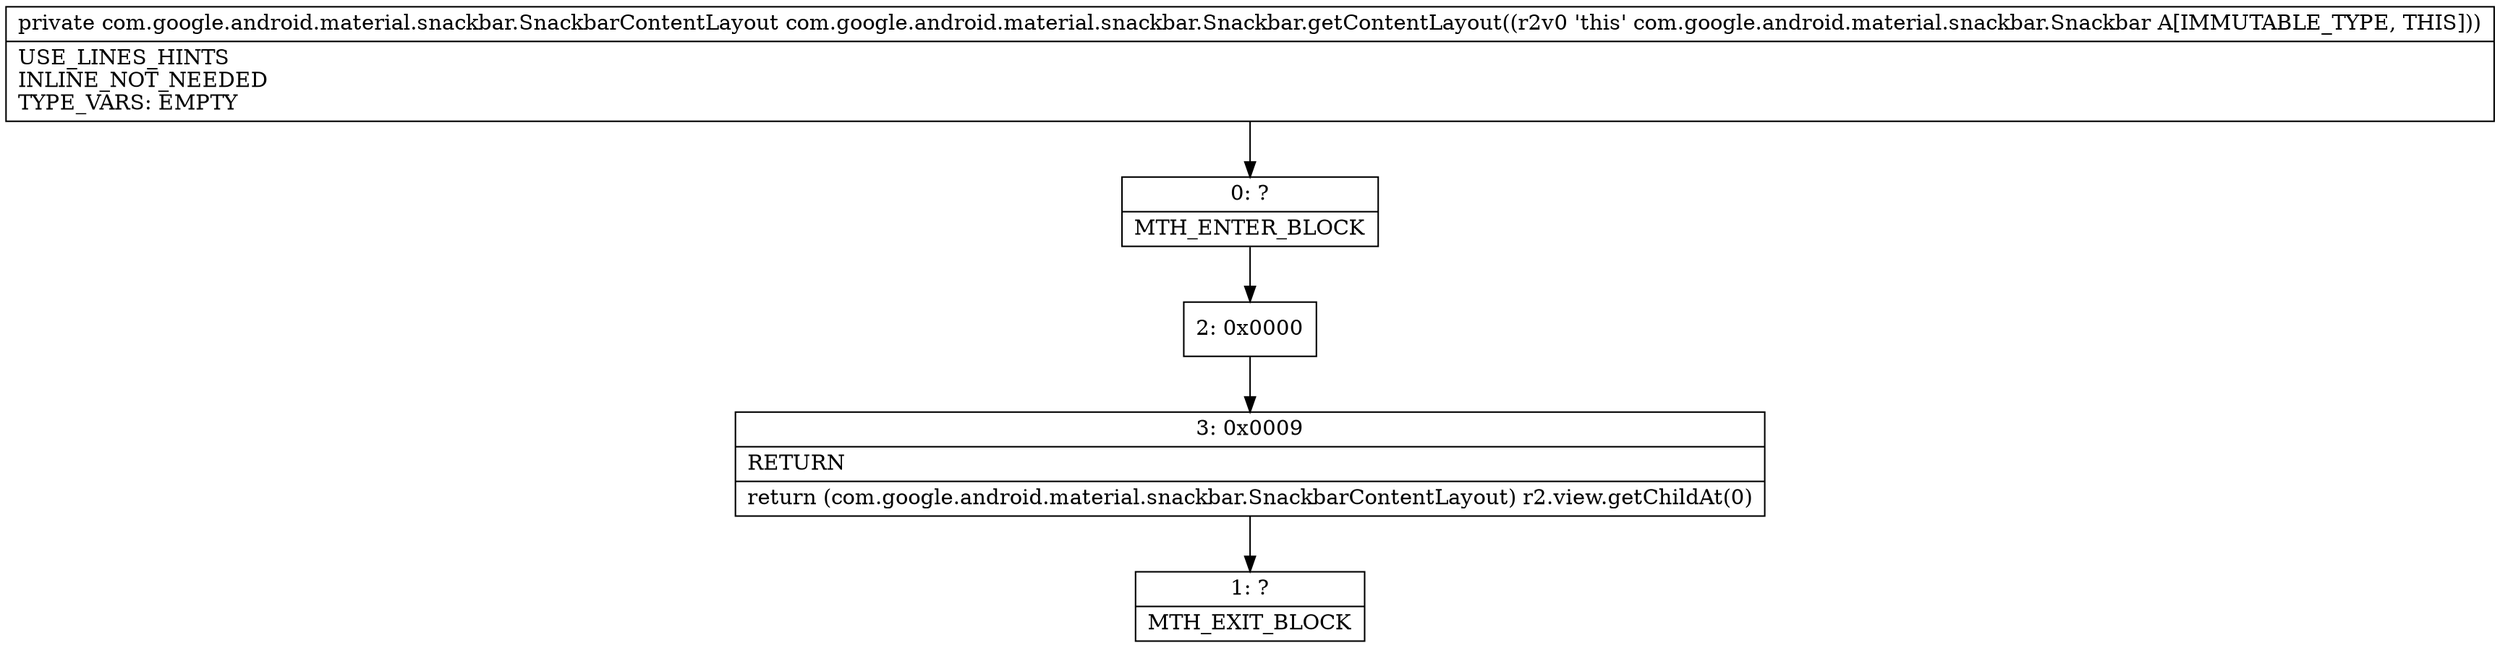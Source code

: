 digraph "CFG forcom.google.android.material.snackbar.Snackbar.getContentLayout()Lcom\/google\/android\/material\/snackbar\/SnackbarContentLayout;" {
Node_0 [shape=record,label="{0\:\ ?|MTH_ENTER_BLOCK\l}"];
Node_2 [shape=record,label="{2\:\ 0x0000}"];
Node_3 [shape=record,label="{3\:\ 0x0009|RETURN\l|return (com.google.android.material.snackbar.SnackbarContentLayout) r2.view.getChildAt(0)\l}"];
Node_1 [shape=record,label="{1\:\ ?|MTH_EXIT_BLOCK\l}"];
MethodNode[shape=record,label="{private com.google.android.material.snackbar.SnackbarContentLayout com.google.android.material.snackbar.Snackbar.getContentLayout((r2v0 'this' com.google.android.material.snackbar.Snackbar A[IMMUTABLE_TYPE, THIS]))  | USE_LINES_HINTS\lINLINE_NOT_NEEDED\lTYPE_VARS: EMPTY\l}"];
MethodNode -> Node_0;Node_0 -> Node_2;
Node_2 -> Node_3;
Node_3 -> Node_1;
}

